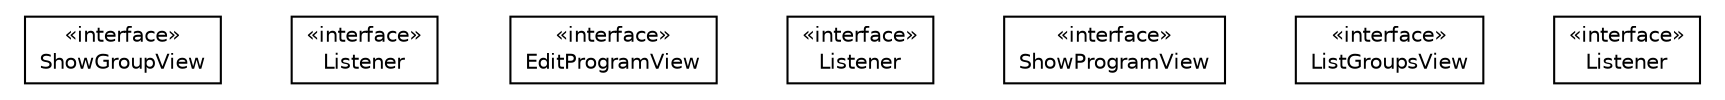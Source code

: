 #!/usr/local/bin/dot
#
# Class diagram 
# Generated by UMLGraph version 5.4 (http://www.umlgraph.org/)
#

digraph G {
	edge [fontname="Helvetica",fontsize=10,labelfontname="Helvetica",labelfontsize=10];
	node [fontname="Helvetica",fontsize=10,shape=plaintext];
	nodesep=0.25;
	ranksep=0.5;
	// hu.sch.kfc.client.ui.view.ShowGroupView
	c988 [label=<<table title="hu.sch.kfc.client.ui.view.ShowGroupView" border="0" cellborder="1" cellspacing="0" cellpadding="2" port="p" href="./ShowGroupView.html">
		<tr><td><table border="0" cellspacing="0" cellpadding="1">
<tr><td align="center" balign="center"> &#171;interface&#187; </td></tr>
<tr><td align="center" balign="center"> ShowGroupView </td></tr>
		</table></td></tr>
		</table>>, URL="./ShowGroupView.html", fontname="Helvetica", fontcolor="black", fontsize=10.0];
	// hu.sch.kfc.client.ui.view.ShowGroupView.Listener
	c989 [label=<<table title="hu.sch.kfc.client.ui.view.ShowGroupView.Listener" border="0" cellborder="1" cellspacing="0" cellpadding="2" port="p" href="./ShowGroupView.Listener.html">
		<tr><td><table border="0" cellspacing="0" cellpadding="1">
<tr><td align="center" balign="center"> &#171;interface&#187; </td></tr>
<tr><td align="center" balign="center"> Listener </td></tr>
		</table></td></tr>
		</table>>, URL="./ShowGroupView.Listener.html", fontname="Helvetica", fontcolor="black", fontsize=10.0];
	// hu.sch.kfc.client.ui.view.EditProgramView
	c990 [label=<<table title="hu.sch.kfc.client.ui.view.EditProgramView" border="0" cellborder="1" cellspacing="0" cellpadding="2" port="p" href="./EditProgramView.html">
		<tr><td><table border="0" cellspacing="0" cellpadding="1">
<tr><td align="center" balign="center"> &#171;interface&#187; </td></tr>
<tr><td align="center" balign="center"> EditProgramView </td></tr>
		</table></td></tr>
		</table>>, URL="./EditProgramView.html", fontname="Helvetica", fontcolor="black", fontsize=10.0];
	// hu.sch.kfc.client.ui.view.EditProgramView.Listener
	c991 [label=<<table title="hu.sch.kfc.client.ui.view.EditProgramView.Listener" border="0" cellborder="1" cellspacing="0" cellpadding="2" port="p" href="./EditProgramView.Listener.html">
		<tr><td><table border="0" cellspacing="0" cellpadding="1">
<tr><td align="center" balign="center"> &#171;interface&#187; </td></tr>
<tr><td align="center" balign="center"> Listener </td></tr>
		</table></td></tr>
		</table>>, URL="./EditProgramView.Listener.html", fontname="Helvetica", fontcolor="black", fontsize=10.0];
	// hu.sch.kfc.client.ui.view.ShowProgramView
	c992 [label=<<table title="hu.sch.kfc.client.ui.view.ShowProgramView" border="0" cellborder="1" cellspacing="0" cellpadding="2" port="p" href="./ShowProgramView.html">
		<tr><td><table border="0" cellspacing="0" cellpadding="1">
<tr><td align="center" balign="center"> &#171;interface&#187; </td></tr>
<tr><td align="center" balign="center"> ShowProgramView </td></tr>
		</table></td></tr>
		</table>>, URL="./ShowProgramView.html", fontname="Helvetica", fontcolor="black", fontsize=10.0];
	// hu.sch.kfc.client.ui.view.ListGroupsView
	c993 [label=<<table title="hu.sch.kfc.client.ui.view.ListGroupsView" border="0" cellborder="1" cellspacing="0" cellpadding="2" port="p" href="./ListGroupsView.html">
		<tr><td><table border="0" cellspacing="0" cellpadding="1">
<tr><td align="center" balign="center"> &#171;interface&#187; </td></tr>
<tr><td align="center" balign="center"> ListGroupsView </td></tr>
		</table></td></tr>
		</table>>, URL="./ListGroupsView.html", fontname="Helvetica", fontcolor="black", fontsize=10.0];
	// hu.sch.kfc.client.ui.view.ListGroupsView.Listener
	c994 [label=<<table title="hu.sch.kfc.client.ui.view.ListGroupsView.Listener" border="0" cellborder="1" cellspacing="0" cellpadding="2" port="p" href="./ListGroupsView.Listener.html">
		<tr><td><table border="0" cellspacing="0" cellpadding="1">
<tr><td align="center" balign="center"> &#171;interface&#187; </td></tr>
<tr><td align="center" balign="center"> Listener </td></tr>
		</table></td></tr>
		</table>>, URL="./ListGroupsView.Listener.html", fontname="Helvetica", fontcolor="black", fontsize=10.0];
}

